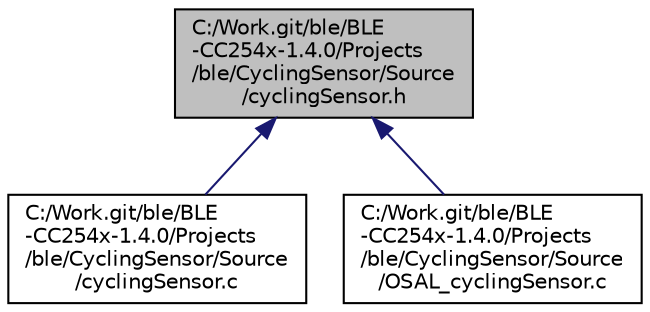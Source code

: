 digraph "C:/Work.git/ble/BLE-CC254x-1.4.0/Projects/ble/CyclingSensor/Source/cyclingSensor.h"
{
  edge [fontname="Helvetica",fontsize="10",labelfontname="Helvetica",labelfontsize="10"];
  node [fontname="Helvetica",fontsize="10",shape=record];
  Node1 [label="C:/Work.git/ble/BLE\l-CC254x-1.4.0/Projects\l/ble/CyclingSensor/Source\l/cyclingSensor.h",height=0.2,width=0.4,color="black", fillcolor="grey75", style="filled" fontcolor="black"];
  Node1 -> Node2 [dir="back",color="midnightblue",fontsize="10",style="solid",fontname="Helvetica"];
  Node2 [label="C:/Work.git/ble/BLE\l-CC254x-1.4.0/Projects\l/ble/CyclingSensor/Source\l/cyclingSensor.c",height=0.2,width=0.4,color="black", fillcolor="white", style="filled",URL="$cycling_sensor_8c.html"];
  Node1 -> Node3 [dir="back",color="midnightblue",fontsize="10",style="solid",fontname="Helvetica"];
  Node3 [label="C:/Work.git/ble/BLE\l-CC254x-1.4.0/Projects\l/ble/CyclingSensor/Source\l/OSAL_cyclingSensor.c",height=0.2,width=0.4,color="black", fillcolor="white", style="filled",URL="$_o_s_a_l__cycling_sensor_8c.html"];
}
